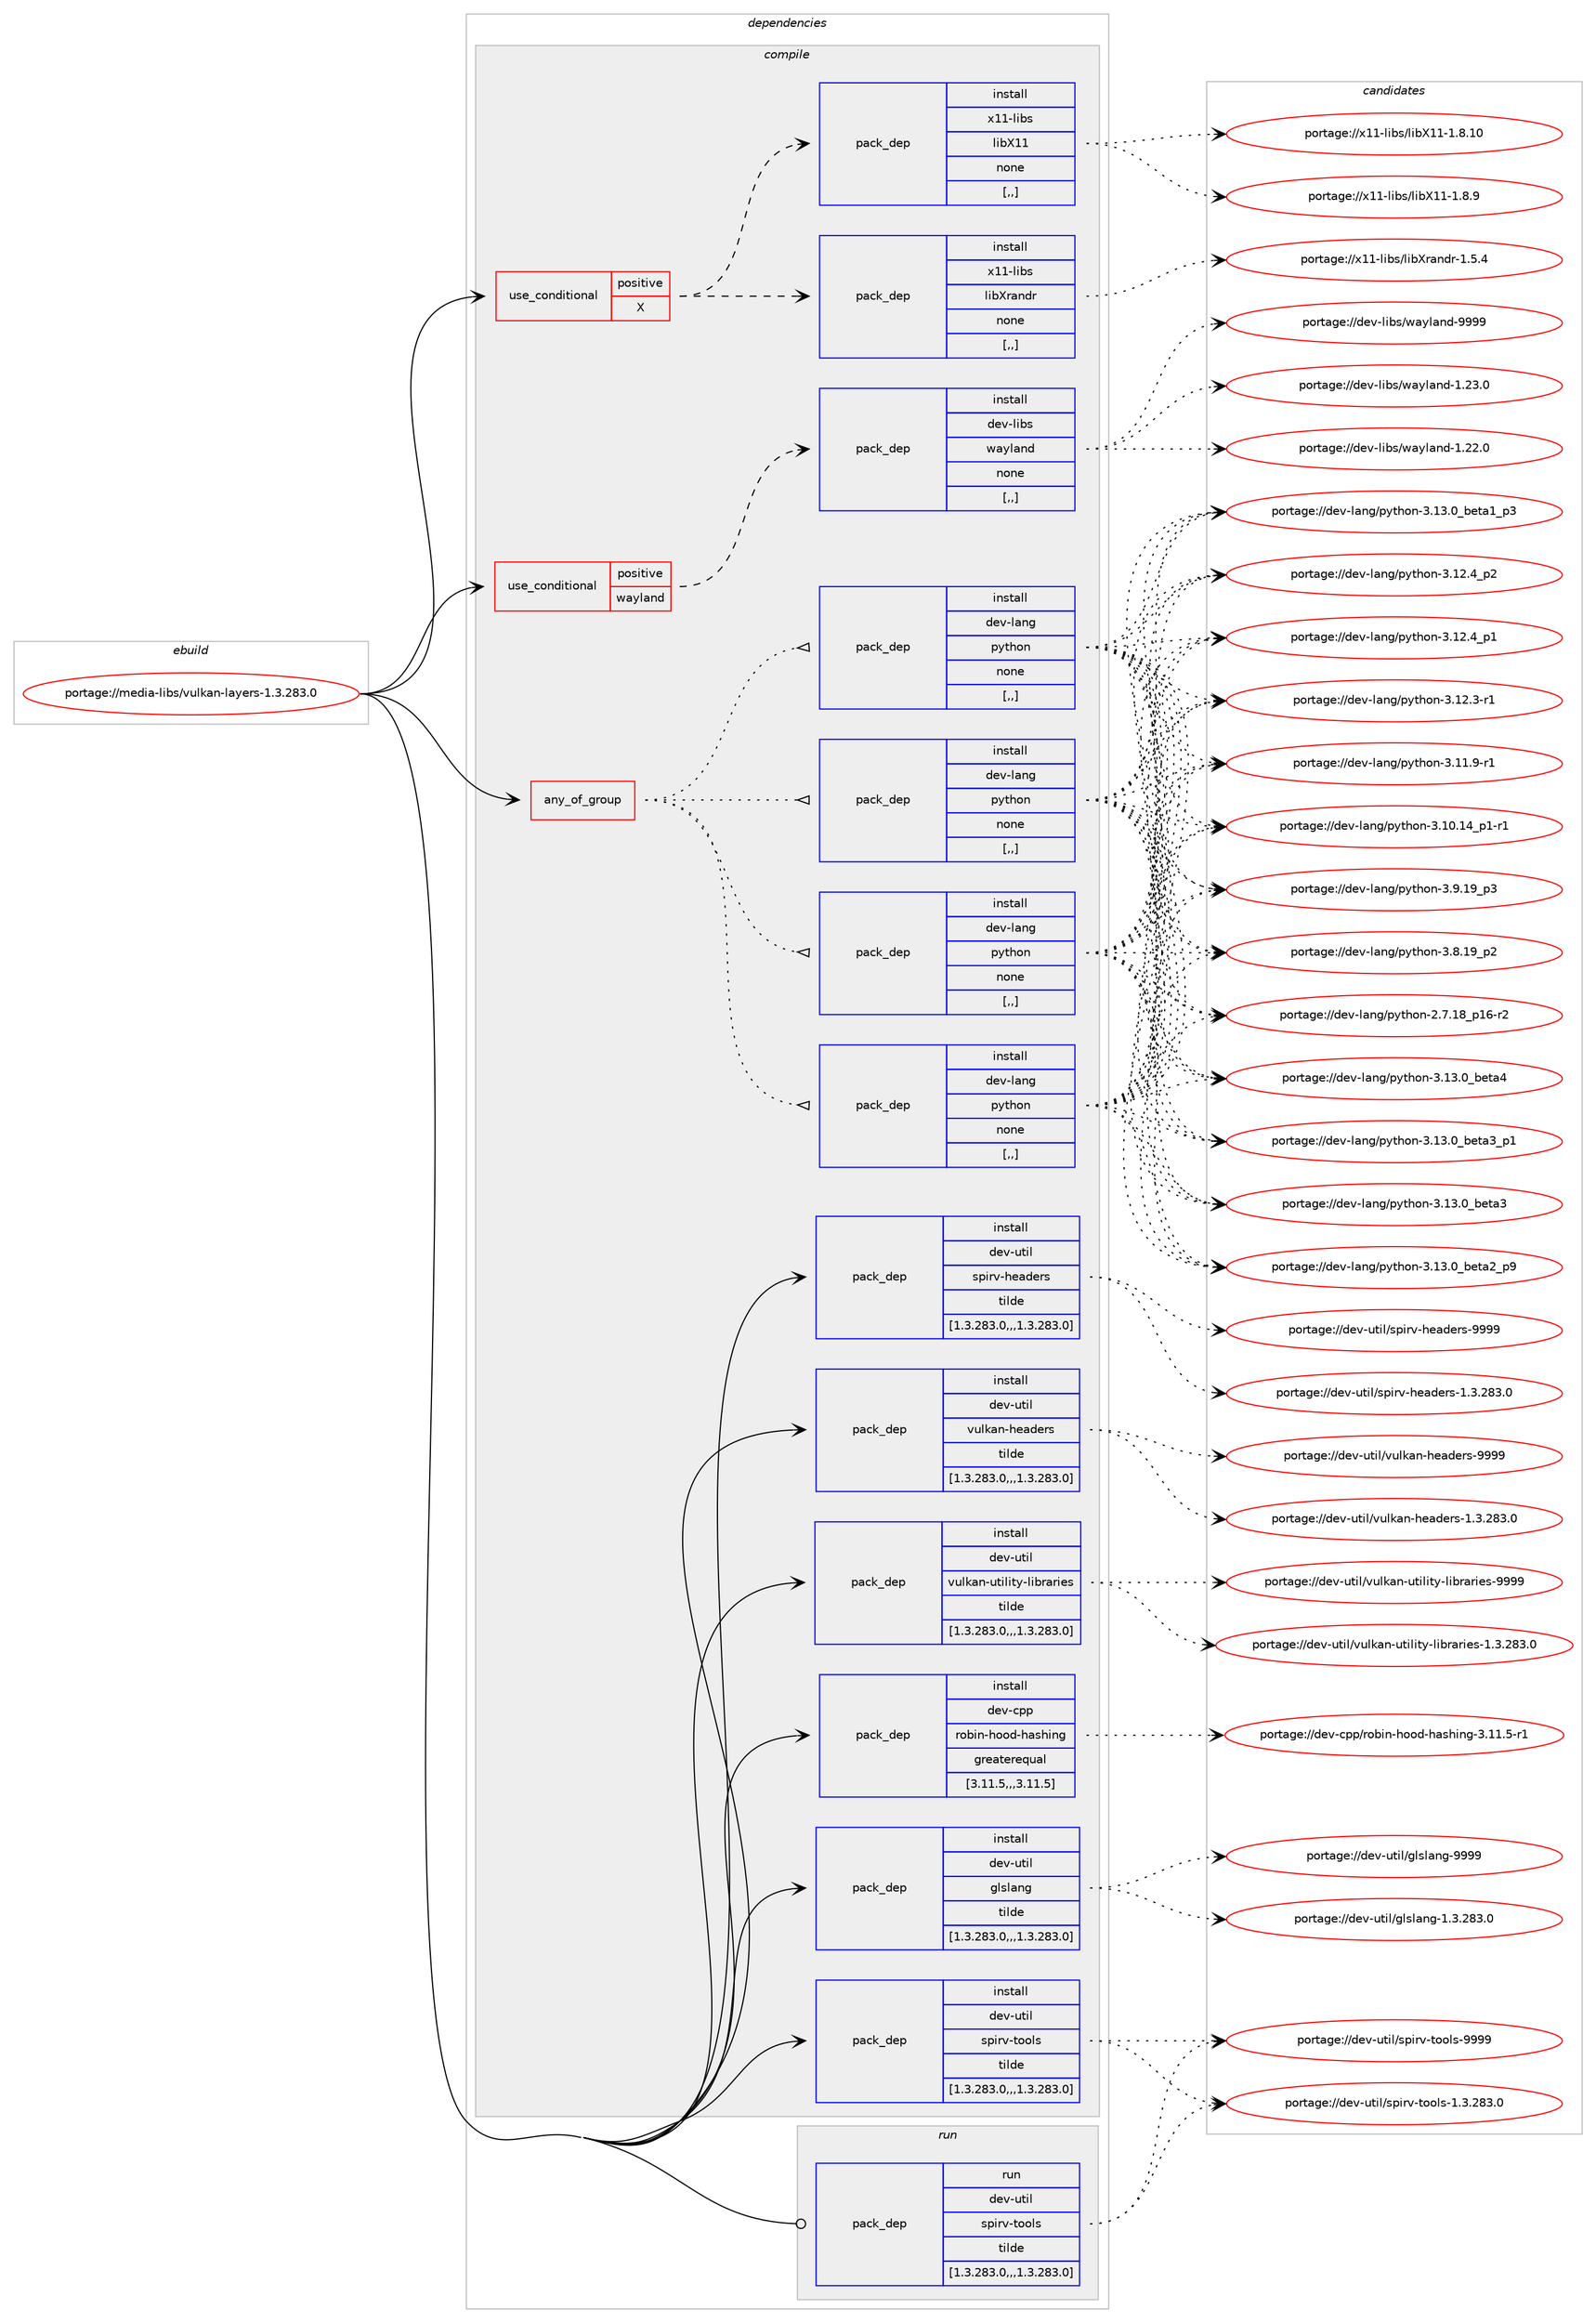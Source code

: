 digraph prolog {

# *************
# Graph options
# *************

newrank=true;
concentrate=true;
compound=true;
graph [rankdir=LR,fontname=Helvetica,fontsize=10,ranksep=1.5];#, ranksep=2.5, nodesep=0.2];
edge  [arrowhead=vee];
node  [fontname=Helvetica,fontsize=10];

# **********
# The ebuild
# **********

subgraph cluster_leftcol {
color=gray;
label=<<i>ebuild</i>>;
id [label="portage://media-libs/vulkan-layers-1.3.283.0", color=red, width=4, href="../media-libs/vulkan-layers-1.3.283.0.svg"];
}

# ****************
# The dependencies
# ****************

subgraph cluster_midcol {
color=gray;
label=<<i>dependencies</i>>;
subgraph cluster_compile {
fillcolor="#eeeeee";
style=filled;
label=<<i>compile</i>>;
subgraph any2214 {
dependency306326 [label=<<TABLE BORDER="0" CELLBORDER="1" CELLSPACING="0" CELLPADDING="4"><TR><TD CELLPADDING="10">any_of_group</TD></TR></TABLE>>, shape=none, color=red];subgraph pack226042 {
dependency306327 [label=<<TABLE BORDER="0" CELLBORDER="1" CELLSPACING="0" CELLPADDING="4" WIDTH="220"><TR><TD ROWSPAN="6" CELLPADDING="30">pack_dep</TD></TR><TR><TD WIDTH="110">install</TD></TR><TR><TD>dev-lang</TD></TR><TR><TD>python</TD></TR><TR><TD>none</TD></TR><TR><TD>[,,]</TD></TR></TABLE>>, shape=none, color=blue];
}
dependency306326:e -> dependency306327:w [weight=20,style="dotted",arrowhead="oinv"];
subgraph pack226043 {
dependency306328 [label=<<TABLE BORDER="0" CELLBORDER="1" CELLSPACING="0" CELLPADDING="4" WIDTH="220"><TR><TD ROWSPAN="6" CELLPADDING="30">pack_dep</TD></TR><TR><TD WIDTH="110">install</TD></TR><TR><TD>dev-lang</TD></TR><TR><TD>python</TD></TR><TR><TD>none</TD></TR><TR><TD>[,,]</TD></TR></TABLE>>, shape=none, color=blue];
}
dependency306326:e -> dependency306328:w [weight=20,style="dotted",arrowhead="oinv"];
subgraph pack226044 {
dependency306329 [label=<<TABLE BORDER="0" CELLBORDER="1" CELLSPACING="0" CELLPADDING="4" WIDTH="220"><TR><TD ROWSPAN="6" CELLPADDING="30">pack_dep</TD></TR><TR><TD WIDTH="110">install</TD></TR><TR><TD>dev-lang</TD></TR><TR><TD>python</TD></TR><TR><TD>none</TD></TR><TR><TD>[,,]</TD></TR></TABLE>>, shape=none, color=blue];
}
dependency306326:e -> dependency306329:w [weight=20,style="dotted",arrowhead="oinv"];
subgraph pack226045 {
dependency306330 [label=<<TABLE BORDER="0" CELLBORDER="1" CELLSPACING="0" CELLPADDING="4" WIDTH="220"><TR><TD ROWSPAN="6" CELLPADDING="30">pack_dep</TD></TR><TR><TD WIDTH="110">install</TD></TR><TR><TD>dev-lang</TD></TR><TR><TD>python</TD></TR><TR><TD>none</TD></TR><TR><TD>[,,]</TD></TR></TABLE>>, shape=none, color=blue];
}
dependency306326:e -> dependency306330:w [weight=20,style="dotted",arrowhead="oinv"];
}
id:e -> dependency306326:w [weight=20,style="solid",arrowhead="vee"];
subgraph cond77907 {
dependency306331 [label=<<TABLE BORDER="0" CELLBORDER="1" CELLSPACING="0" CELLPADDING="4"><TR><TD ROWSPAN="3" CELLPADDING="10">use_conditional</TD></TR><TR><TD>positive</TD></TR><TR><TD>X</TD></TR></TABLE>>, shape=none, color=red];
subgraph pack226046 {
dependency306332 [label=<<TABLE BORDER="0" CELLBORDER="1" CELLSPACING="0" CELLPADDING="4" WIDTH="220"><TR><TD ROWSPAN="6" CELLPADDING="30">pack_dep</TD></TR><TR><TD WIDTH="110">install</TD></TR><TR><TD>x11-libs</TD></TR><TR><TD>libX11</TD></TR><TR><TD>none</TD></TR><TR><TD>[,,]</TD></TR></TABLE>>, shape=none, color=blue];
}
dependency306331:e -> dependency306332:w [weight=20,style="dashed",arrowhead="vee"];
subgraph pack226047 {
dependency306333 [label=<<TABLE BORDER="0" CELLBORDER="1" CELLSPACING="0" CELLPADDING="4" WIDTH="220"><TR><TD ROWSPAN="6" CELLPADDING="30">pack_dep</TD></TR><TR><TD WIDTH="110">install</TD></TR><TR><TD>x11-libs</TD></TR><TR><TD>libXrandr</TD></TR><TR><TD>none</TD></TR><TR><TD>[,,]</TD></TR></TABLE>>, shape=none, color=blue];
}
dependency306331:e -> dependency306333:w [weight=20,style="dashed",arrowhead="vee"];
}
id:e -> dependency306331:w [weight=20,style="solid",arrowhead="vee"];
subgraph cond77908 {
dependency306334 [label=<<TABLE BORDER="0" CELLBORDER="1" CELLSPACING="0" CELLPADDING="4"><TR><TD ROWSPAN="3" CELLPADDING="10">use_conditional</TD></TR><TR><TD>positive</TD></TR><TR><TD>wayland</TD></TR></TABLE>>, shape=none, color=red];
subgraph pack226048 {
dependency306335 [label=<<TABLE BORDER="0" CELLBORDER="1" CELLSPACING="0" CELLPADDING="4" WIDTH="220"><TR><TD ROWSPAN="6" CELLPADDING="30">pack_dep</TD></TR><TR><TD WIDTH="110">install</TD></TR><TR><TD>dev-libs</TD></TR><TR><TD>wayland</TD></TR><TR><TD>none</TD></TR><TR><TD>[,,]</TD></TR></TABLE>>, shape=none, color=blue];
}
dependency306334:e -> dependency306335:w [weight=20,style="dashed",arrowhead="vee"];
}
id:e -> dependency306334:w [weight=20,style="solid",arrowhead="vee"];
subgraph pack226049 {
dependency306336 [label=<<TABLE BORDER="0" CELLBORDER="1" CELLSPACING="0" CELLPADDING="4" WIDTH="220"><TR><TD ROWSPAN="6" CELLPADDING="30">pack_dep</TD></TR><TR><TD WIDTH="110">install</TD></TR><TR><TD>dev-cpp</TD></TR><TR><TD>robin-hood-hashing</TD></TR><TR><TD>greaterequal</TD></TR><TR><TD>[3.11.5,,,3.11.5]</TD></TR></TABLE>>, shape=none, color=blue];
}
id:e -> dependency306336:w [weight=20,style="solid",arrowhead="vee"];
subgraph pack226050 {
dependency306337 [label=<<TABLE BORDER="0" CELLBORDER="1" CELLSPACING="0" CELLPADDING="4" WIDTH="220"><TR><TD ROWSPAN="6" CELLPADDING="30">pack_dep</TD></TR><TR><TD WIDTH="110">install</TD></TR><TR><TD>dev-util</TD></TR><TR><TD>glslang</TD></TR><TR><TD>tilde</TD></TR><TR><TD>[1.3.283.0,,,1.3.283.0]</TD></TR></TABLE>>, shape=none, color=blue];
}
id:e -> dependency306337:w [weight=20,style="solid",arrowhead="vee"];
subgraph pack226051 {
dependency306338 [label=<<TABLE BORDER="0" CELLBORDER="1" CELLSPACING="0" CELLPADDING="4" WIDTH="220"><TR><TD ROWSPAN="6" CELLPADDING="30">pack_dep</TD></TR><TR><TD WIDTH="110">install</TD></TR><TR><TD>dev-util</TD></TR><TR><TD>spirv-headers</TD></TR><TR><TD>tilde</TD></TR><TR><TD>[1.3.283.0,,,1.3.283.0]</TD></TR></TABLE>>, shape=none, color=blue];
}
id:e -> dependency306338:w [weight=20,style="solid",arrowhead="vee"];
subgraph pack226052 {
dependency306339 [label=<<TABLE BORDER="0" CELLBORDER="1" CELLSPACING="0" CELLPADDING="4" WIDTH="220"><TR><TD ROWSPAN="6" CELLPADDING="30">pack_dep</TD></TR><TR><TD WIDTH="110">install</TD></TR><TR><TD>dev-util</TD></TR><TR><TD>spirv-tools</TD></TR><TR><TD>tilde</TD></TR><TR><TD>[1.3.283.0,,,1.3.283.0]</TD></TR></TABLE>>, shape=none, color=blue];
}
id:e -> dependency306339:w [weight=20,style="solid",arrowhead="vee"];
subgraph pack226053 {
dependency306340 [label=<<TABLE BORDER="0" CELLBORDER="1" CELLSPACING="0" CELLPADDING="4" WIDTH="220"><TR><TD ROWSPAN="6" CELLPADDING="30">pack_dep</TD></TR><TR><TD WIDTH="110">install</TD></TR><TR><TD>dev-util</TD></TR><TR><TD>vulkan-headers</TD></TR><TR><TD>tilde</TD></TR><TR><TD>[1.3.283.0,,,1.3.283.0]</TD></TR></TABLE>>, shape=none, color=blue];
}
id:e -> dependency306340:w [weight=20,style="solid",arrowhead="vee"];
subgraph pack226054 {
dependency306341 [label=<<TABLE BORDER="0" CELLBORDER="1" CELLSPACING="0" CELLPADDING="4" WIDTH="220"><TR><TD ROWSPAN="6" CELLPADDING="30">pack_dep</TD></TR><TR><TD WIDTH="110">install</TD></TR><TR><TD>dev-util</TD></TR><TR><TD>vulkan-utility-libraries</TD></TR><TR><TD>tilde</TD></TR><TR><TD>[1.3.283.0,,,1.3.283.0]</TD></TR></TABLE>>, shape=none, color=blue];
}
id:e -> dependency306341:w [weight=20,style="solid",arrowhead="vee"];
}
subgraph cluster_compileandrun {
fillcolor="#eeeeee";
style=filled;
label=<<i>compile and run</i>>;
}
subgraph cluster_run {
fillcolor="#eeeeee";
style=filled;
label=<<i>run</i>>;
subgraph pack226055 {
dependency306342 [label=<<TABLE BORDER="0" CELLBORDER="1" CELLSPACING="0" CELLPADDING="4" WIDTH="220"><TR><TD ROWSPAN="6" CELLPADDING="30">pack_dep</TD></TR><TR><TD WIDTH="110">run</TD></TR><TR><TD>dev-util</TD></TR><TR><TD>spirv-tools</TD></TR><TR><TD>tilde</TD></TR><TR><TD>[1.3.283.0,,,1.3.283.0]</TD></TR></TABLE>>, shape=none, color=blue];
}
id:e -> dependency306342:w [weight=20,style="solid",arrowhead="odot"];
}
}

# **************
# The candidates
# **************

subgraph cluster_choices {
rank=same;
color=gray;
label=<<i>candidates</i>>;

subgraph choice226042 {
color=black;
nodesep=1;
choice1001011184510897110103471121211161041111104551464951464895981011169752 [label="portage://dev-lang/python-3.13.0_beta4", color=red, width=4,href="../dev-lang/python-3.13.0_beta4.svg"];
choice10010111845108971101034711212111610411111045514649514648959810111697519511249 [label="portage://dev-lang/python-3.13.0_beta3_p1", color=red, width=4,href="../dev-lang/python-3.13.0_beta3_p1.svg"];
choice1001011184510897110103471121211161041111104551464951464895981011169751 [label="portage://dev-lang/python-3.13.0_beta3", color=red, width=4,href="../dev-lang/python-3.13.0_beta3.svg"];
choice10010111845108971101034711212111610411111045514649514648959810111697509511257 [label="portage://dev-lang/python-3.13.0_beta2_p9", color=red, width=4,href="../dev-lang/python-3.13.0_beta2_p9.svg"];
choice10010111845108971101034711212111610411111045514649514648959810111697499511251 [label="portage://dev-lang/python-3.13.0_beta1_p3", color=red, width=4,href="../dev-lang/python-3.13.0_beta1_p3.svg"];
choice100101118451089711010347112121116104111110455146495046529511250 [label="portage://dev-lang/python-3.12.4_p2", color=red, width=4,href="../dev-lang/python-3.12.4_p2.svg"];
choice100101118451089711010347112121116104111110455146495046529511249 [label="portage://dev-lang/python-3.12.4_p1", color=red, width=4,href="../dev-lang/python-3.12.4_p1.svg"];
choice100101118451089711010347112121116104111110455146495046514511449 [label="portage://dev-lang/python-3.12.3-r1", color=red, width=4,href="../dev-lang/python-3.12.3-r1.svg"];
choice100101118451089711010347112121116104111110455146494946574511449 [label="portage://dev-lang/python-3.11.9-r1", color=red, width=4,href="../dev-lang/python-3.11.9-r1.svg"];
choice100101118451089711010347112121116104111110455146494846495295112494511449 [label="portage://dev-lang/python-3.10.14_p1-r1", color=red, width=4,href="../dev-lang/python-3.10.14_p1-r1.svg"];
choice100101118451089711010347112121116104111110455146574649579511251 [label="portage://dev-lang/python-3.9.19_p3", color=red, width=4,href="../dev-lang/python-3.9.19_p3.svg"];
choice100101118451089711010347112121116104111110455146564649579511250 [label="portage://dev-lang/python-3.8.19_p2", color=red, width=4,href="../dev-lang/python-3.8.19_p2.svg"];
choice100101118451089711010347112121116104111110455046554649569511249544511450 [label="portage://dev-lang/python-2.7.18_p16-r2", color=red, width=4,href="../dev-lang/python-2.7.18_p16-r2.svg"];
dependency306327:e -> choice1001011184510897110103471121211161041111104551464951464895981011169752:w [style=dotted,weight="100"];
dependency306327:e -> choice10010111845108971101034711212111610411111045514649514648959810111697519511249:w [style=dotted,weight="100"];
dependency306327:e -> choice1001011184510897110103471121211161041111104551464951464895981011169751:w [style=dotted,weight="100"];
dependency306327:e -> choice10010111845108971101034711212111610411111045514649514648959810111697509511257:w [style=dotted,weight="100"];
dependency306327:e -> choice10010111845108971101034711212111610411111045514649514648959810111697499511251:w [style=dotted,weight="100"];
dependency306327:e -> choice100101118451089711010347112121116104111110455146495046529511250:w [style=dotted,weight="100"];
dependency306327:e -> choice100101118451089711010347112121116104111110455146495046529511249:w [style=dotted,weight="100"];
dependency306327:e -> choice100101118451089711010347112121116104111110455146495046514511449:w [style=dotted,weight="100"];
dependency306327:e -> choice100101118451089711010347112121116104111110455146494946574511449:w [style=dotted,weight="100"];
dependency306327:e -> choice100101118451089711010347112121116104111110455146494846495295112494511449:w [style=dotted,weight="100"];
dependency306327:e -> choice100101118451089711010347112121116104111110455146574649579511251:w [style=dotted,weight="100"];
dependency306327:e -> choice100101118451089711010347112121116104111110455146564649579511250:w [style=dotted,weight="100"];
dependency306327:e -> choice100101118451089711010347112121116104111110455046554649569511249544511450:w [style=dotted,weight="100"];
}
subgraph choice226043 {
color=black;
nodesep=1;
choice1001011184510897110103471121211161041111104551464951464895981011169752 [label="portage://dev-lang/python-3.13.0_beta4", color=red, width=4,href="../dev-lang/python-3.13.0_beta4.svg"];
choice10010111845108971101034711212111610411111045514649514648959810111697519511249 [label="portage://dev-lang/python-3.13.0_beta3_p1", color=red, width=4,href="../dev-lang/python-3.13.0_beta3_p1.svg"];
choice1001011184510897110103471121211161041111104551464951464895981011169751 [label="portage://dev-lang/python-3.13.0_beta3", color=red, width=4,href="../dev-lang/python-3.13.0_beta3.svg"];
choice10010111845108971101034711212111610411111045514649514648959810111697509511257 [label="portage://dev-lang/python-3.13.0_beta2_p9", color=red, width=4,href="../dev-lang/python-3.13.0_beta2_p9.svg"];
choice10010111845108971101034711212111610411111045514649514648959810111697499511251 [label="portage://dev-lang/python-3.13.0_beta1_p3", color=red, width=4,href="../dev-lang/python-3.13.0_beta1_p3.svg"];
choice100101118451089711010347112121116104111110455146495046529511250 [label="portage://dev-lang/python-3.12.4_p2", color=red, width=4,href="../dev-lang/python-3.12.4_p2.svg"];
choice100101118451089711010347112121116104111110455146495046529511249 [label="portage://dev-lang/python-3.12.4_p1", color=red, width=4,href="../dev-lang/python-3.12.4_p1.svg"];
choice100101118451089711010347112121116104111110455146495046514511449 [label="portage://dev-lang/python-3.12.3-r1", color=red, width=4,href="../dev-lang/python-3.12.3-r1.svg"];
choice100101118451089711010347112121116104111110455146494946574511449 [label="portage://dev-lang/python-3.11.9-r1", color=red, width=4,href="../dev-lang/python-3.11.9-r1.svg"];
choice100101118451089711010347112121116104111110455146494846495295112494511449 [label="portage://dev-lang/python-3.10.14_p1-r1", color=red, width=4,href="../dev-lang/python-3.10.14_p1-r1.svg"];
choice100101118451089711010347112121116104111110455146574649579511251 [label="portage://dev-lang/python-3.9.19_p3", color=red, width=4,href="../dev-lang/python-3.9.19_p3.svg"];
choice100101118451089711010347112121116104111110455146564649579511250 [label="portage://dev-lang/python-3.8.19_p2", color=red, width=4,href="../dev-lang/python-3.8.19_p2.svg"];
choice100101118451089711010347112121116104111110455046554649569511249544511450 [label="portage://dev-lang/python-2.7.18_p16-r2", color=red, width=4,href="../dev-lang/python-2.7.18_p16-r2.svg"];
dependency306328:e -> choice1001011184510897110103471121211161041111104551464951464895981011169752:w [style=dotted,weight="100"];
dependency306328:e -> choice10010111845108971101034711212111610411111045514649514648959810111697519511249:w [style=dotted,weight="100"];
dependency306328:e -> choice1001011184510897110103471121211161041111104551464951464895981011169751:w [style=dotted,weight="100"];
dependency306328:e -> choice10010111845108971101034711212111610411111045514649514648959810111697509511257:w [style=dotted,weight="100"];
dependency306328:e -> choice10010111845108971101034711212111610411111045514649514648959810111697499511251:w [style=dotted,weight="100"];
dependency306328:e -> choice100101118451089711010347112121116104111110455146495046529511250:w [style=dotted,weight="100"];
dependency306328:e -> choice100101118451089711010347112121116104111110455146495046529511249:w [style=dotted,weight="100"];
dependency306328:e -> choice100101118451089711010347112121116104111110455146495046514511449:w [style=dotted,weight="100"];
dependency306328:e -> choice100101118451089711010347112121116104111110455146494946574511449:w [style=dotted,weight="100"];
dependency306328:e -> choice100101118451089711010347112121116104111110455146494846495295112494511449:w [style=dotted,weight="100"];
dependency306328:e -> choice100101118451089711010347112121116104111110455146574649579511251:w [style=dotted,weight="100"];
dependency306328:e -> choice100101118451089711010347112121116104111110455146564649579511250:w [style=dotted,weight="100"];
dependency306328:e -> choice100101118451089711010347112121116104111110455046554649569511249544511450:w [style=dotted,weight="100"];
}
subgraph choice226044 {
color=black;
nodesep=1;
choice1001011184510897110103471121211161041111104551464951464895981011169752 [label="portage://dev-lang/python-3.13.0_beta4", color=red, width=4,href="../dev-lang/python-3.13.0_beta4.svg"];
choice10010111845108971101034711212111610411111045514649514648959810111697519511249 [label="portage://dev-lang/python-3.13.0_beta3_p1", color=red, width=4,href="../dev-lang/python-3.13.0_beta3_p1.svg"];
choice1001011184510897110103471121211161041111104551464951464895981011169751 [label="portage://dev-lang/python-3.13.0_beta3", color=red, width=4,href="../dev-lang/python-3.13.0_beta3.svg"];
choice10010111845108971101034711212111610411111045514649514648959810111697509511257 [label="portage://dev-lang/python-3.13.0_beta2_p9", color=red, width=4,href="../dev-lang/python-3.13.0_beta2_p9.svg"];
choice10010111845108971101034711212111610411111045514649514648959810111697499511251 [label="portage://dev-lang/python-3.13.0_beta1_p3", color=red, width=4,href="../dev-lang/python-3.13.0_beta1_p3.svg"];
choice100101118451089711010347112121116104111110455146495046529511250 [label="portage://dev-lang/python-3.12.4_p2", color=red, width=4,href="../dev-lang/python-3.12.4_p2.svg"];
choice100101118451089711010347112121116104111110455146495046529511249 [label="portage://dev-lang/python-3.12.4_p1", color=red, width=4,href="../dev-lang/python-3.12.4_p1.svg"];
choice100101118451089711010347112121116104111110455146495046514511449 [label="portage://dev-lang/python-3.12.3-r1", color=red, width=4,href="../dev-lang/python-3.12.3-r1.svg"];
choice100101118451089711010347112121116104111110455146494946574511449 [label="portage://dev-lang/python-3.11.9-r1", color=red, width=4,href="../dev-lang/python-3.11.9-r1.svg"];
choice100101118451089711010347112121116104111110455146494846495295112494511449 [label="portage://dev-lang/python-3.10.14_p1-r1", color=red, width=4,href="../dev-lang/python-3.10.14_p1-r1.svg"];
choice100101118451089711010347112121116104111110455146574649579511251 [label="portage://dev-lang/python-3.9.19_p3", color=red, width=4,href="../dev-lang/python-3.9.19_p3.svg"];
choice100101118451089711010347112121116104111110455146564649579511250 [label="portage://dev-lang/python-3.8.19_p2", color=red, width=4,href="../dev-lang/python-3.8.19_p2.svg"];
choice100101118451089711010347112121116104111110455046554649569511249544511450 [label="portage://dev-lang/python-2.7.18_p16-r2", color=red, width=4,href="../dev-lang/python-2.7.18_p16-r2.svg"];
dependency306329:e -> choice1001011184510897110103471121211161041111104551464951464895981011169752:w [style=dotted,weight="100"];
dependency306329:e -> choice10010111845108971101034711212111610411111045514649514648959810111697519511249:w [style=dotted,weight="100"];
dependency306329:e -> choice1001011184510897110103471121211161041111104551464951464895981011169751:w [style=dotted,weight="100"];
dependency306329:e -> choice10010111845108971101034711212111610411111045514649514648959810111697509511257:w [style=dotted,weight="100"];
dependency306329:e -> choice10010111845108971101034711212111610411111045514649514648959810111697499511251:w [style=dotted,weight="100"];
dependency306329:e -> choice100101118451089711010347112121116104111110455146495046529511250:w [style=dotted,weight="100"];
dependency306329:e -> choice100101118451089711010347112121116104111110455146495046529511249:w [style=dotted,weight="100"];
dependency306329:e -> choice100101118451089711010347112121116104111110455146495046514511449:w [style=dotted,weight="100"];
dependency306329:e -> choice100101118451089711010347112121116104111110455146494946574511449:w [style=dotted,weight="100"];
dependency306329:e -> choice100101118451089711010347112121116104111110455146494846495295112494511449:w [style=dotted,weight="100"];
dependency306329:e -> choice100101118451089711010347112121116104111110455146574649579511251:w [style=dotted,weight="100"];
dependency306329:e -> choice100101118451089711010347112121116104111110455146564649579511250:w [style=dotted,weight="100"];
dependency306329:e -> choice100101118451089711010347112121116104111110455046554649569511249544511450:w [style=dotted,weight="100"];
}
subgraph choice226045 {
color=black;
nodesep=1;
choice1001011184510897110103471121211161041111104551464951464895981011169752 [label="portage://dev-lang/python-3.13.0_beta4", color=red, width=4,href="../dev-lang/python-3.13.0_beta4.svg"];
choice10010111845108971101034711212111610411111045514649514648959810111697519511249 [label="portage://dev-lang/python-3.13.0_beta3_p1", color=red, width=4,href="../dev-lang/python-3.13.0_beta3_p1.svg"];
choice1001011184510897110103471121211161041111104551464951464895981011169751 [label="portage://dev-lang/python-3.13.0_beta3", color=red, width=4,href="../dev-lang/python-3.13.0_beta3.svg"];
choice10010111845108971101034711212111610411111045514649514648959810111697509511257 [label="portage://dev-lang/python-3.13.0_beta2_p9", color=red, width=4,href="../dev-lang/python-3.13.0_beta2_p9.svg"];
choice10010111845108971101034711212111610411111045514649514648959810111697499511251 [label="portage://dev-lang/python-3.13.0_beta1_p3", color=red, width=4,href="../dev-lang/python-3.13.0_beta1_p3.svg"];
choice100101118451089711010347112121116104111110455146495046529511250 [label="portage://dev-lang/python-3.12.4_p2", color=red, width=4,href="../dev-lang/python-3.12.4_p2.svg"];
choice100101118451089711010347112121116104111110455146495046529511249 [label="portage://dev-lang/python-3.12.4_p1", color=red, width=4,href="../dev-lang/python-3.12.4_p1.svg"];
choice100101118451089711010347112121116104111110455146495046514511449 [label="portage://dev-lang/python-3.12.3-r1", color=red, width=4,href="../dev-lang/python-3.12.3-r1.svg"];
choice100101118451089711010347112121116104111110455146494946574511449 [label="portage://dev-lang/python-3.11.9-r1", color=red, width=4,href="../dev-lang/python-3.11.9-r1.svg"];
choice100101118451089711010347112121116104111110455146494846495295112494511449 [label="portage://dev-lang/python-3.10.14_p1-r1", color=red, width=4,href="../dev-lang/python-3.10.14_p1-r1.svg"];
choice100101118451089711010347112121116104111110455146574649579511251 [label="portage://dev-lang/python-3.9.19_p3", color=red, width=4,href="../dev-lang/python-3.9.19_p3.svg"];
choice100101118451089711010347112121116104111110455146564649579511250 [label="portage://dev-lang/python-3.8.19_p2", color=red, width=4,href="../dev-lang/python-3.8.19_p2.svg"];
choice100101118451089711010347112121116104111110455046554649569511249544511450 [label="portage://dev-lang/python-2.7.18_p16-r2", color=red, width=4,href="../dev-lang/python-2.7.18_p16-r2.svg"];
dependency306330:e -> choice1001011184510897110103471121211161041111104551464951464895981011169752:w [style=dotted,weight="100"];
dependency306330:e -> choice10010111845108971101034711212111610411111045514649514648959810111697519511249:w [style=dotted,weight="100"];
dependency306330:e -> choice1001011184510897110103471121211161041111104551464951464895981011169751:w [style=dotted,weight="100"];
dependency306330:e -> choice10010111845108971101034711212111610411111045514649514648959810111697509511257:w [style=dotted,weight="100"];
dependency306330:e -> choice10010111845108971101034711212111610411111045514649514648959810111697499511251:w [style=dotted,weight="100"];
dependency306330:e -> choice100101118451089711010347112121116104111110455146495046529511250:w [style=dotted,weight="100"];
dependency306330:e -> choice100101118451089711010347112121116104111110455146495046529511249:w [style=dotted,weight="100"];
dependency306330:e -> choice100101118451089711010347112121116104111110455146495046514511449:w [style=dotted,weight="100"];
dependency306330:e -> choice100101118451089711010347112121116104111110455146494946574511449:w [style=dotted,weight="100"];
dependency306330:e -> choice100101118451089711010347112121116104111110455146494846495295112494511449:w [style=dotted,weight="100"];
dependency306330:e -> choice100101118451089711010347112121116104111110455146574649579511251:w [style=dotted,weight="100"];
dependency306330:e -> choice100101118451089711010347112121116104111110455146564649579511250:w [style=dotted,weight="100"];
dependency306330:e -> choice100101118451089711010347112121116104111110455046554649569511249544511450:w [style=dotted,weight="100"];
}
subgraph choice226046 {
color=black;
nodesep=1;
choice12049494510810598115471081059888494945494656464948 [label="portage://x11-libs/libX11-1.8.10", color=red, width=4,href="../x11-libs/libX11-1.8.10.svg"];
choice120494945108105981154710810598884949454946564657 [label="portage://x11-libs/libX11-1.8.9", color=red, width=4,href="../x11-libs/libX11-1.8.9.svg"];
dependency306332:e -> choice12049494510810598115471081059888494945494656464948:w [style=dotted,weight="100"];
dependency306332:e -> choice120494945108105981154710810598884949454946564657:w [style=dotted,weight="100"];
}
subgraph choice226047 {
color=black;
nodesep=1;
choice1204949451081059811547108105988811497110100114454946534652 [label="portage://x11-libs/libXrandr-1.5.4", color=red, width=4,href="../x11-libs/libXrandr-1.5.4.svg"];
dependency306333:e -> choice1204949451081059811547108105988811497110100114454946534652:w [style=dotted,weight="100"];
}
subgraph choice226048 {
color=black;
nodesep=1;
choice10010111845108105981154711997121108971101004557575757 [label="portage://dev-libs/wayland-9999", color=red, width=4,href="../dev-libs/wayland-9999.svg"];
choice100101118451081059811547119971211089711010045494650514648 [label="portage://dev-libs/wayland-1.23.0", color=red, width=4,href="../dev-libs/wayland-1.23.0.svg"];
choice100101118451081059811547119971211089711010045494650504648 [label="portage://dev-libs/wayland-1.22.0", color=red, width=4,href="../dev-libs/wayland-1.22.0.svg"];
dependency306335:e -> choice10010111845108105981154711997121108971101004557575757:w [style=dotted,weight="100"];
dependency306335:e -> choice100101118451081059811547119971211089711010045494650514648:w [style=dotted,weight="100"];
dependency306335:e -> choice100101118451081059811547119971211089711010045494650504648:w [style=dotted,weight="100"];
}
subgraph choice226049 {
color=black;
nodesep=1;
choice10010111845991121124711411198105110451041111111004510497115104105110103455146494946534511449 [label="portage://dev-cpp/robin-hood-hashing-3.11.5-r1", color=red, width=4,href="../dev-cpp/robin-hood-hashing-3.11.5-r1.svg"];
dependency306336:e -> choice10010111845991121124711411198105110451041111111004510497115104105110103455146494946534511449:w [style=dotted,weight="100"];
}
subgraph choice226050 {
color=black;
nodesep=1;
choice1001011184511711610510847103108115108971101034557575757 [label="portage://dev-util/glslang-9999", color=red, width=4,href="../dev-util/glslang-9999.svg"];
choice10010111845117116105108471031081151089711010345494651465056514648 [label="portage://dev-util/glslang-1.3.283.0", color=red, width=4,href="../dev-util/glslang-1.3.283.0.svg"];
dependency306337:e -> choice1001011184511711610510847103108115108971101034557575757:w [style=dotted,weight="100"];
dependency306337:e -> choice10010111845117116105108471031081151089711010345494651465056514648:w [style=dotted,weight="100"];
}
subgraph choice226051 {
color=black;
nodesep=1;
choice100101118451171161051084711511210511411845104101971001011141154557575757 [label="portage://dev-util/spirv-headers-9999", color=red, width=4,href="../dev-util/spirv-headers-9999.svg"];
choice1001011184511711610510847115112105114118451041019710010111411545494651465056514648 [label="portage://dev-util/spirv-headers-1.3.283.0", color=red, width=4,href="../dev-util/spirv-headers-1.3.283.0.svg"];
dependency306338:e -> choice100101118451171161051084711511210511411845104101971001011141154557575757:w [style=dotted,weight="100"];
dependency306338:e -> choice1001011184511711610510847115112105114118451041019710010111411545494651465056514648:w [style=dotted,weight="100"];
}
subgraph choice226052 {
color=black;
nodesep=1;
choice1001011184511711610510847115112105114118451161111111081154557575757 [label="portage://dev-util/spirv-tools-9999", color=red, width=4,href="../dev-util/spirv-tools-9999.svg"];
choice10010111845117116105108471151121051141184511611111110811545494651465056514648 [label="portage://dev-util/spirv-tools-1.3.283.0", color=red, width=4,href="../dev-util/spirv-tools-1.3.283.0.svg"];
dependency306339:e -> choice1001011184511711610510847115112105114118451161111111081154557575757:w [style=dotted,weight="100"];
dependency306339:e -> choice10010111845117116105108471151121051141184511611111110811545494651465056514648:w [style=dotted,weight="100"];
}
subgraph choice226053 {
color=black;
nodesep=1;
choice10010111845117116105108471181171081079711045104101971001011141154557575757 [label="portage://dev-util/vulkan-headers-9999", color=red, width=4,href="../dev-util/vulkan-headers-9999.svg"];
choice100101118451171161051084711811710810797110451041019710010111411545494651465056514648 [label="portage://dev-util/vulkan-headers-1.3.283.0", color=red, width=4,href="../dev-util/vulkan-headers-1.3.283.0.svg"];
dependency306340:e -> choice10010111845117116105108471181171081079711045104101971001011141154557575757:w [style=dotted,weight="100"];
dependency306340:e -> choice100101118451171161051084711811710810797110451041019710010111411545494651465056514648:w [style=dotted,weight="100"];
}
subgraph choice226054 {
color=black;
nodesep=1;
choice100101118451171161051084711811710810797110451171161051081051161214510810598114971141051011154557575757 [label="portage://dev-util/vulkan-utility-libraries-9999", color=red, width=4,href="../dev-util/vulkan-utility-libraries-9999.svg"];
choice1001011184511711610510847118117108107971104511711610510810511612145108105981149711410510111545494651465056514648 [label="portage://dev-util/vulkan-utility-libraries-1.3.283.0", color=red, width=4,href="../dev-util/vulkan-utility-libraries-1.3.283.0.svg"];
dependency306341:e -> choice100101118451171161051084711811710810797110451171161051081051161214510810598114971141051011154557575757:w [style=dotted,weight="100"];
dependency306341:e -> choice1001011184511711610510847118117108107971104511711610510810511612145108105981149711410510111545494651465056514648:w [style=dotted,weight="100"];
}
subgraph choice226055 {
color=black;
nodesep=1;
choice1001011184511711610510847115112105114118451161111111081154557575757 [label="portage://dev-util/spirv-tools-9999", color=red, width=4,href="../dev-util/spirv-tools-9999.svg"];
choice10010111845117116105108471151121051141184511611111110811545494651465056514648 [label="portage://dev-util/spirv-tools-1.3.283.0", color=red, width=4,href="../dev-util/spirv-tools-1.3.283.0.svg"];
dependency306342:e -> choice1001011184511711610510847115112105114118451161111111081154557575757:w [style=dotted,weight="100"];
dependency306342:e -> choice10010111845117116105108471151121051141184511611111110811545494651465056514648:w [style=dotted,weight="100"];
}
}

}

